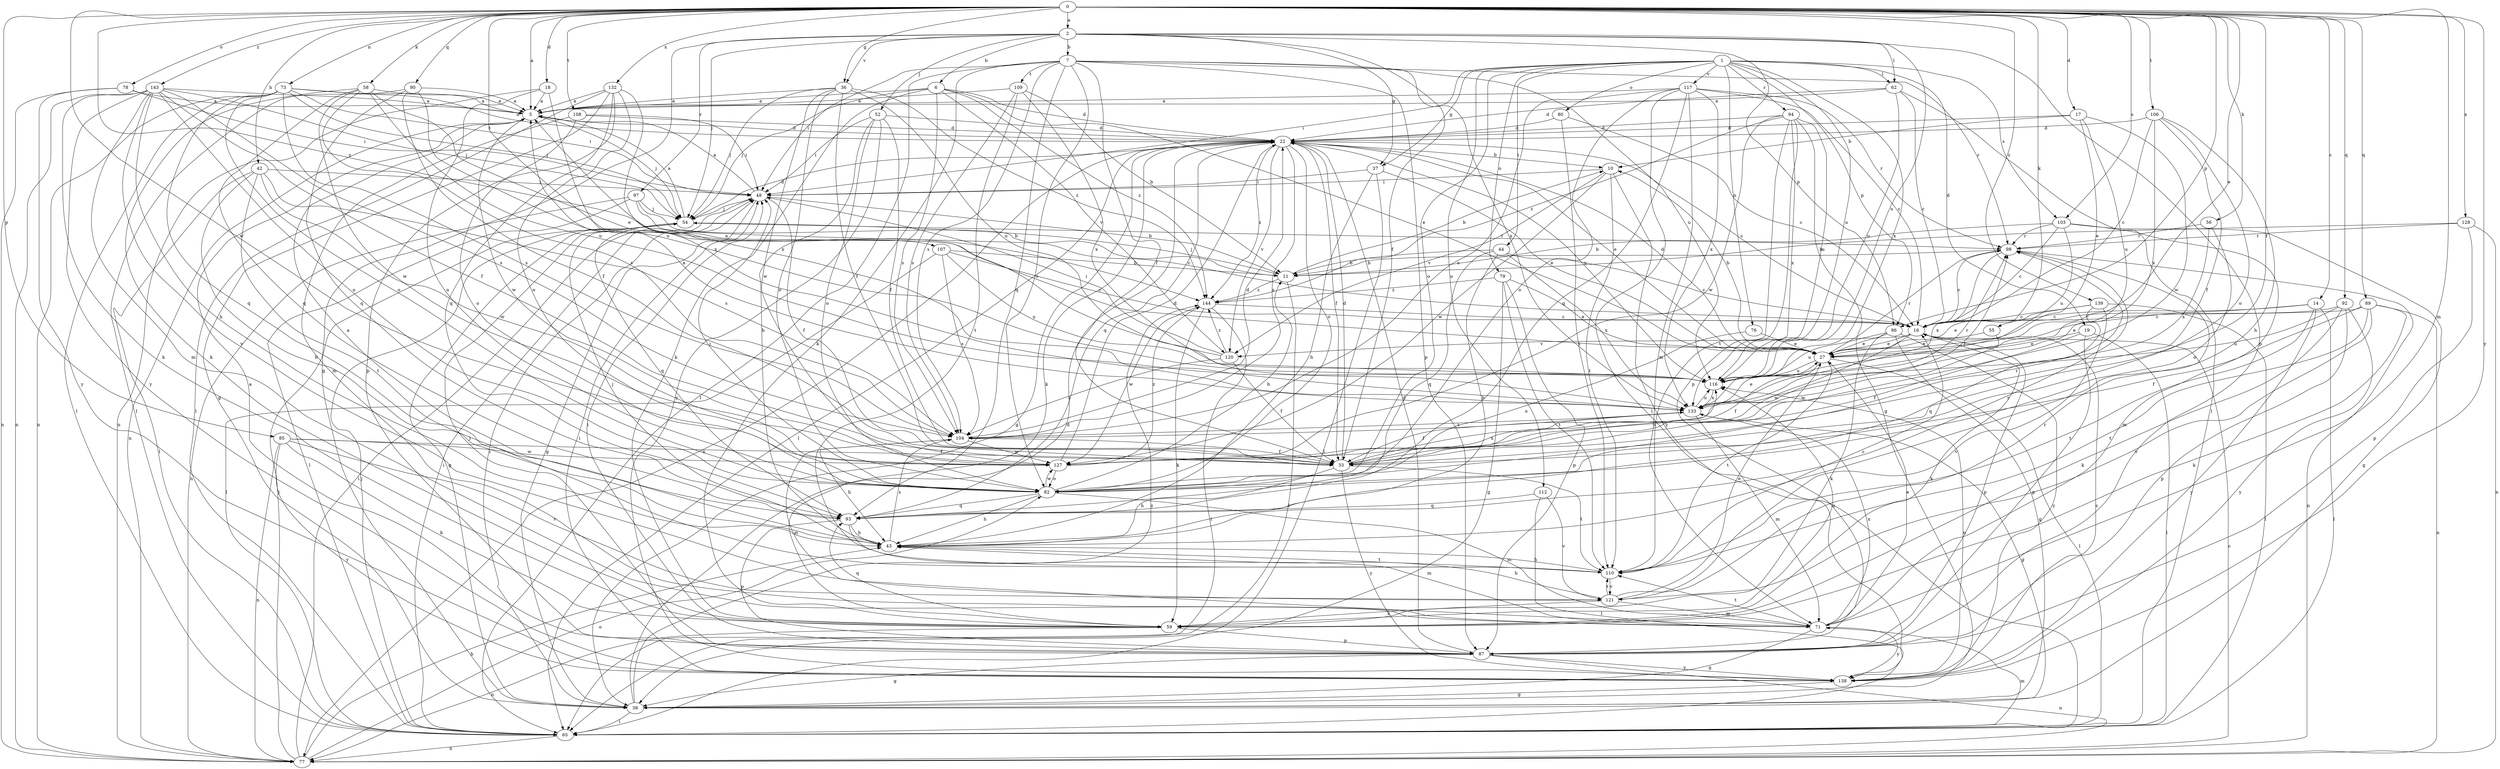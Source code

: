 strict digraph  {
0;
1;
2;
5;
6;
7;
10;
11;
14;
16;
17;
18;
19;
22;
27;
33;
36;
37;
38;
42;
43;
44;
48;
52;
54;
55;
56;
58;
59;
62;
65;
71;
73;
76;
77;
78;
79;
80;
82;
85;
86;
87;
89;
90;
92;
93;
94;
97;
98;
103;
104;
106;
107;
108;
109;
110;
112;
116;
117;
120;
121;
127;
128;
132;
133;
138;
139;
143;
144;
0 -> 2  [label=a];
0 -> 5  [label=a];
0 -> 14  [label=c];
0 -> 17  [label=d];
0 -> 18  [label=d];
0 -> 27  [label=e];
0 -> 33  [label=f];
0 -> 36  [label=g];
0 -> 42  [label=h];
0 -> 55  [label=k];
0 -> 56  [label=k];
0 -> 58  [label=k];
0 -> 71  [label=m];
0 -> 73  [label=n];
0 -> 78  [label=o];
0 -> 85  [label=p];
0 -> 86  [label=p];
0 -> 89  [label=q];
0 -> 90  [label=q];
0 -> 92  [label=q];
0 -> 103  [label=s];
0 -> 106  [label=t];
0 -> 107  [label=t];
0 -> 108  [label=t];
0 -> 127  [label=w];
0 -> 128  [label=x];
0 -> 132  [label=x];
0 -> 138  [label=y];
0 -> 139  [label=z];
0 -> 143  [label=z];
0 -> 144  [label=z];
1 -> 19  [label=d];
1 -> 37  [label=g];
1 -> 44  [label=i];
1 -> 48  [label=i];
1 -> 62  [label=l];
1 -> 76  [label=n];
1 -> 79  [label=o];
1 -> 80  [label=o];
1 -> 82  [label=o];
1 -> 86  [label=p];
1 -> 94  [label=r];
1 -> 103  [label=s];
1 -> 112  [label=u];
1 -> 116  [label=u];
1 -> 117  [label=v];
1 -> 133  [label=x];
2 -> 6  [label=b];
2 -> 7  [label=b];
2 -> 33  [label=f];
2 -> 37  [label=g];
2 -> 38  [label=g];
2 -> 52  [label=j];
2 -> 54  [label=j];
2 -> 62  [label=l];
2 -> 86  [label=p];
2 -> 87  [label=p];
2 -> 97  [label=r];
2 -> 116  [label=u];
2 -> 36  [label=v];
5 -> 22  [label=d];
5 -> 54  [label=j];
5 -> 77  [label=n];
5 -> 127  [label=w];
6 -> 5  [label=a];
6 -> 22  [label=d];
6 -> 27  [label=e];
6 -> 54  [label=j];
6 -> 59  [label=k];
6 -> 104  [label=s];
6 -> 120  [label=v];
6 -> 144  [label=z];
7 -> 33  [label=f];
7 -> 48  [label=i];
7 -> 59  [label=k];
7 -> 65  [label=l];
7 -> 82  [label=o];
7 -> 87  [label=p];
7 -> 93  [label=q];
7 -> 98  [label=r];
7 -> 104  [label=s];
7 -> 109  [label=t];
7 -> 116  [label=u];
7 -> 133  [label=x];
10 -> 48  [label=i];
10 -> 110  [label=t];
10 -> 120  [label=v];
10 -> 127  [label=w];
10 -> 138  [label=y];
11 -> 10  [label=b];
11 -> 54  [label=j];
11 -> 65  [label=l];
11 -> 144  [label=z];
14 -> 16  [label=c];
14 -> 27  [label=e];
14 -> 65  [label=l];
14 -> 110  [label=t];
14 -> 138  [label=y];
16 -> 27  [label=e];
16 -> 59  [label=k];
16 -> 87  [label=p];
16 -> 120  [label=v];
16 -> 127  [label=w];
17 -> 10  [label=b];
17 -> 22  [label=d];
17 -> 27  [label=e];
17 -> 116  [label=u];
17 -> 127  [label=w];
18 -> 5  [label=a];
18 -> 77  [label=n];
18 -> 82  [label=o];
18 -> 133  [label=x];
19 -> 27  [label=e];
19 -> 33  [label=f];
19 -> 65  [label=l];
19 -> 87  [label=p];
22 -> 10  [label=b];
22 -> 16  [label=c];
22 -> 27  [label=e];
22 -> 33  [label=f];
22 -> 38  [label=g];
22 -> 59  [label=k];
22 -> 65  [label=l];
22 -> 77  [label=n];
22 -> 82  [label=o];
22 -> 93  [label=q];
22 -> 104  [label=s];
22 -> 116  [label=u];
22 -> 120  [label=v];
22 -> 144  [label=z];
27 -> 10  [label=b];
27 -> 22  [label=d];
27 -> 33  [label=f];
27 -> 65  [label=l];
27 -> 98  [label=r];
27 -> 110  [label=t];
27 -> 116  [label=u];
33 -> 22  [label=d];
33 -> 43  [label=h];
33 -> 110  [label=t];
33 -> 116  [label=u];
33 -> 133  [label=x];
33 -> 138  [label=y];
36 -> 5  [label=a];
36 -> 33  [label=f];
36 -> 54  [label=j];
36 -> 82  [label=o];
36 -> 116  [label=u];
36 -> 127  [label=w];
36 -> 144  [label=z];
37 -> 27  [label=e];
37 -> 43  [label=h];
37 -> 48  [label=i];
37 -> 65  [label=l];
38 -> 22  [label=d];
38 -> 48  [label=i];
38 -> 65  [label=l];
38 -> 144  [label=z];
42 -> 43  [label=h];
42 -> 48  [label=i];
42 -> 65  [label=l];
42 -> 104  [label=s];
42 -> 110  [label=t];
42 -> 127  [label=w];
43 -> 5  [label=a];
43 -> 54  [label=j];
43 -> 98  [label=r];
43 -> 104  [label=s];
43 -> 110  [label=t];
44 -> 11  [label=b];
44 -> 16  [label=c];
44 -> 43  [label=h];
44 -> 93  [label=q];
44 -> 133  [label=x];
48 -> 5  [label=a];
48 -> 11  [label=b];
48 -> 33  [label=f];
48 -> 38  [label=g];
48 -> 54  [label=j];
52 -> 22  [label=d];
52 -> 33  [label=f];
52 -> 43  [label=h];
52 -> 48  [label=i];
52 -> 82  [label=o];
52 -> 138  [label=y];
54 -> 5  [label=a];
54 -> 22  [label=d];
54 -> 38  [label=g];
54 -> 93  [label=q];
54 -> 98  [label=r];
55 -> 27  [label=e];
55 -> 127  [label=w];
56 -> 82  [label=o];
56 -> 98  [label=r];
56 -> 133  [label=x];
58 -> 5  [label=a];
58 -> 27  [label=e];
58 -> 59  [label=k];
58 -> 93  [label=q];
58 -> 104  [label=s];
58 -> 116  [label=u];
58 -> 127  [label=w];
59 -> 77  [label=n];
59 -> 87  [label=p];
59 -> 93  [label=q];
59 -> 116  [label=u];
62 -> 5  [label=a];
62 -> 16  [label=c];
62 -> 22  [label=d];
62 -> 65  [label=l];
62 -> 116  [label=u];
65 -> 48  [label=i];
65 -> 54  [label=j];
65 -> 71  [label=m];
65 -> 77  [label=n];
71 -> 27  [label=e];
71 -> 38  [label=g];
71 -> 110  [label=t];
71 -> 133  [label=x];
71 -> 138  [label=y];
73 -> 5  [label=a];
73 -> 22  [label=d];
73 -> 48  [label=i];
73 -> 54  [label=j];
73 -> 65  [label=l];
73 -> 77  [label=n];
73 -> 82  [label=o];
73 -> 93  [label=q];
73 -> 104  [label=s];
76 -> 27  [label=e];
76 -> 82  [label=o];
77 -> 16  [label=c];
77 -> 43  [label=h];
77 -> 48  [label=i];
77 -> 54  [label=j];
77 -> 82  [label=o];
78 -> 5  [label=a];
78 -> 48  [label=i];
78 -> 77  [label=n];
78 -> 138  [label=y];
79 -> 27  [label=e];
79 -> 38  [label=g];
79 -> 87  [label=p];
79 -> 110  [label=t];
79 -> 144  [label=z];
80 -> 16  [label=c];
80 -> 22  [label=d];
80 -> 110  [label=t];
82 -> 11  [label=b];
82 -> 43  [label=h];
82 -> 48  [label=i];
82 -> 71  [label=m];
82 -> 93  [label=q];
82 -> 98  [label=r];
82 -> 127  [label=w];
85 -> 33  [label=f];
85 -> 59  [label=k];
85 -> 77  [label=n];
85 -> 121  [label=v];
85 -> 127  [label=w];
85 -> 138  [label=y];
86 -> 27  [label=e];
86 -> 38  [label=g];
86 -> 59  [label=k];
86 -> 116  [label=u];
86 -> 138  [label=y];
87 -> 5  [label=a];
87 -> 22  [label=d];
87 -> 38  [label=g];
87 -> 48  [label=i];
87 -> 54  [label=j];
87 -> 77  [label=n];
87 -> 138  [label=y];
89 -> 16  [label=c];
89 -> 33  [label=f];
89 -> 59  [label=k];
89 -> 77  [label=n];
89 -> 110  [label=t];
89 -> 121  [label=v];
90 -> 5  [label=a];
90 -> 33  [label=f];
90 -> 65  [label=l];
90 -> 93  [label=q];
90 -> 116  [label=u];
92 -> 16  [label=c];
92 -> 59  [label=k];
92 -> 87  [label=p];
92 -> 116  [label=u];
92 -> 138  [label=y];
93 -> 43  [label=h];
93 -> 71  [label=m];
93 -> 87  [label=p];
94 -> 22  [label=d];
94 -> 38  [label=g];
94 -> 87  [label=p];
94 -> 110  [label=t];
94 -> 116  [label=u];
94 -> 127  [label=w];
94 -> 133  [label=x];
94 -> 144  [label=z];
97 -> 11  [label=b];
97 -> 16  [label=c];
97 -> 54  [label=j];
97 -> 65  [label=l];
97 -> 77  [label=n];
98 -> 11  [label=b];
98 -> 16  [label=c];
98 -> 77  [label=n];
98 -> 133  [label=x];
103 -> 11  [label=b];
103 -> 16  [label=c];
103 -> 38  [label=g];
103 -> 71  [label=m];
103 -> 98  [label=r];
103 -> 116  [label=u];
104 -> 22  [label=d];
104 -> 33  [label=f];
104 -> 43  [label=h];
104 -> 71  [label=m];
104 -> 98  [label=r];
104 -> 127  [label=w];
106 -> 16  [label=c];
106 -> 22  [label=d];
106 -> 33  [label=f];
106 -> 43  [label=h];
106 -> 82  [label=o];
106 -> 133  [label=x];
107 -> 11  [label=b];
107 -> 16  [label=c];
107 -> 65  [label=l];
107 -> 104  [label=s];
107 -> 116  [label=u];
108 -> 22  [label=d];
108 -> 48  [label=i];
108 -> 71  [label=m];
108 -> 82  [label=o];
109 -> 5  [label=a];
109 -> 11  [label=b];
109 -> 104  [label=s];
109 -> 110  [label=t];
109 -> 133  [label=x];
110 -> 16  [label=c];
110 -> 43  [label=h];
110 -> 121  [label=v];
112 -> 65  [label=l];
112 -> 93  [label=q];
112 -> 121  [label=v];
116 -> 133  [label=x];
117 -> 5  [label=a];
117 -> 16  [label=c];
117 -> 65  [label=l];
117 -> 71  [label=m];
117 -> 82  [label=o];
117 -> 93  [label=q];
117 -> 98  [label=r];
117 -> 104  [label=s];
117 -> 133  [label=x];
120 -> 5  [label=a];
120 -> 33  [label=f];
120 -> 48  [label=i];
120 -> 104  [label=s];
120 -> 144  [label=z];
121 -> 27  [label=e];
121 -> 43  [label=h];
121 -> 59  [label=k];
121 -> 71  [label=m];
121 -> 98  [label=r];
121 -> 110  [label=t];
127 -> 22  [label=d];
127 -> 82  [label=o];
127 -> 144  [label=z];
128 -> 11  [label=b];
128 -> 77  [label=n];
128 -> 87  [label=p];
128 -> 98  [label=r];
132 -> 5  [label=a];
132 -> 38  [label=g];
132 -> 65  [label=l];
132 -> 82  [label=o];
132 -> 87  [label=p];
132 -> 93  [label=q];
132 -> 133  [label=x];
133 -> 5  [label=a];
133 -> 27  [label=e];
133 -> 33  [label=f];
133 -> 38  [label=g];
133 -> 71  [label=m];
133 -> 98  [label=r];
133 -> 104  [label=s];
133 -> 116  [label=u];
138 -> 16  [label=c];
138 -> 38  [label=g];
138 -> 48  [label=i];
138 -> 116  [label=u];
139 -> 16  [label=c];
139 -> 27  [label=e];
139 -> 65  [label=l];
139 -> 93  [label=q];
139 -> 121  [label=v];
143 -> 5  [label=a];
143 -> 33  [label=f];
143 -> 43  [label=h];
143 -> 54  [label=j];
143 -> 59  [label=k];
143 -> 71  [label=m];
143 -> 77  [label=n];
143 -> 82  [label=o];
143 -> 104  [label=s];
143 -> 121  [label=v];
143 -> 138  [label=y];
144 -> 16  [label=c];
144 -> 59  [label=k];
144 -> 65  [label=l];
144 -> 127  [label=w];
}
